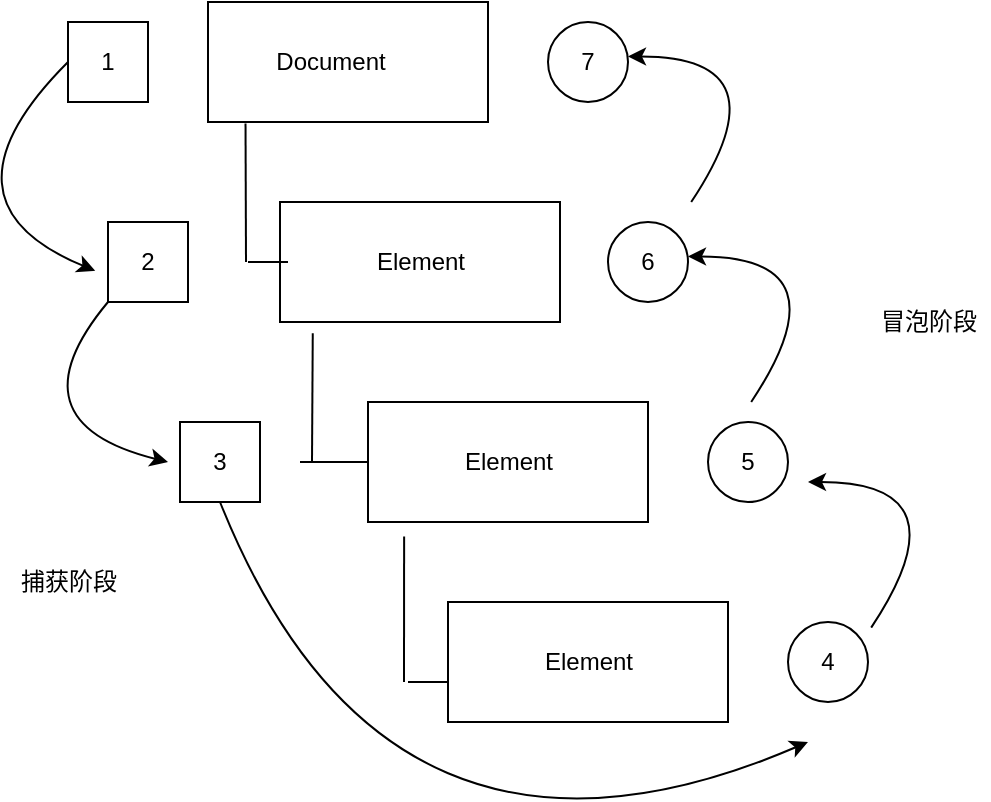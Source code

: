 <mxfile>
    <diagram id="BBLxinnOLxW2Rk2yzxX2" name="第 1 页">
        <mxGraphModel dx="712" dy="614" grid="1" gridSize="10" guides="1" tooltips="1" connect="1" arrows="1" fold="1" page="1" pageScale="1" pageWidth="827" pageHeight="1169" math="0" shadow="0">
            <root>
                <mxCell id="0"/>
                <mxCell id="1" parent="0"/>
                <mxCell id="2" value="" style="rounded=0;whiteSpace=wrap;html=1;" vertex="1" parent="1">
                    <mxGeometry x="160" y="130" width="140" height="60" as="geometry"/>
                </mxCell>
                <mxCell id="3" value="" style="rounded=0;whiteSpace=wrap;html=1;" vertex="1" parent="1">
                    <mxGeometry x="196" y="230" width="140" height="60" as="geometry"/>
                </mxCell>
                <mxCell id="4" value="Document" style="text;html=1;align=center;verticalAlign=middle;resizable=0;points=[];autosize=1;strokeColor=none;fillColor=none;" vertex="1" parent="1">
                    <mxGeometry x="186" y="150" width="70" height="20" as="geometry"/>
                </mxCell>
                <mxCell id="5" value="Element" style="text;html=1;align=center;verticalAlign=middle;resizable=0;points=[];autosize=1;strokeColor=none;fillColor=none;" vertex="1" parent="1">
                    <mxGeometry x="236" y="250" width="60" height="20" as="geometry"/>
                </mxCell>
                <mxCell id="7" value="" style="rounded=0;whiteSpace=wrap;html=1;" vertex="1" parent="1">
                    <mxGeometry x="280" y="430" width="140" height="60" as="geometry"/>
                </mxCell>
                <mxCell id="8" value="Element" style="text;html=1;align=center;verticalAlign=middle;resizable=0;points=[];autosize=1;strokeColor=none;fillColor=none;" vertex="1" parent="1">
                    <mxGeometry x="320" y="450" width="60" height="20" as="geometry"/>
                </mxCell>
                <mxCell id="10" value="" style="rounded=0;whiteSpace=wrap;html=1;" vertex="1" parent="1">
                    <mxGeometry x="240" y="330" width="140" height="60" as="geometry"/>
                </mxCell>
                <mxCell id="11" value="Element" style="text;html=1;align=center;verticalAlign=middle;resizable=0;points=[];autosize=1;strokeColor=none;fillColor=none;" vertex="1" parent="1">
                    <mxGeometry x="280" y="350" width="60" height="20" as="geometry"/>
                </mxCell>
                <mxCell id="12" value="" style="endArrow=none;html=1;entryX=0.134;entryY=1.013;entryDx=0;entryDy=0;entryPerimeter=0;curved=1;" edge="1" parent="1" target="2">
                    <mxGeometry width="50" height="50" relative="1" as="geometry">
                        <mxPoint x="179" y="260" as="sourcePoint"/>
                        <mxPoint x="460" y="350" as="targetPoint"/>
                    </mxGeometry>
                </mxCell>
                <mxCell id="13" value="" style="endArrow=none;html=1;curved=1;" edge="1" parent="1">
                    <mxGeometry width="50" height="50" relative="1" as="geometry">
                        <mxPoint x="180" y="260" as="sourcePoint"/>
                        <mxPoint x="200" y="260" as="targetPoint"/>
                    </mxGeometry>
                </mxCell>
                <mxCell id="14" value="" style="endArrow=none;html=1;exitDx=0;exitDy=0;exitPerimeter=0;startArrow=none;curved=1;" edge="1" parent="1">
                    <mxGeometry width="50" height="50" relative="1" as="geometry">
                        <mxPoint x="206" y="360" as="sourcePoint"/>
                        <mxPoint x="214" y="360" as="targetPoint"/>
                    </mxGeometry>
                </mxCell>
                <mxCell id="18" value="" style="endArrow=none;html=1;curved=1;exitX=0.129;exitY=1.12;exitDx=0;exitDy=0;exitPerimeter=0;" edge="1" parent="1" source="10">
                    <mxGeometry width="50" height="50" relative="1" as="geometry">
                        <mxPoint x="410" y="300" as="sourcePoint"/>
                        <mxPoint x="258" y="470" as="targetPoint"/>
                    </mxGeometry>
                </mxCell>
                <mxCell id="21" value="" style="endArrow=none;html=1;curved=1;" edge="1" parent="1">
                    <mxGeometry width="50" height="50" relative="1" as="geometry">
                        <mxPoint x="260" y="470" as="sourcePoint"/>
                        <mxPoint x="280" y="470" as="targetPoint"/>
                    </mxGeometry>
                </mxCell>
                <mxCell id="26" value="" style="endArrow=none;html=1;curved=1;entryX=0.117;entryY=1.093;entryDx=0;entryDy=0;entryPerimeter=0;" edge="1" parent="1" target="3">
                    <mxGeometry width="50" height="50" relative="1" as="geometry">
                        <mxPoint x="212" y="360" as="sourcePoint"/>
                        <mxPoint x="420" y="250" as="targetPoint"/>
                    </mxGeometry>
                </mxCell>
                <mxCell id="27" value="" style="endArrow=none;html=1;curved=1;entryX=0;entryY=0.5;entryDx=0;entryDy=0;" edge="1" parent="1" target="10">
                    <mxGeometry width="50" height="50" relative="1" as="geometry">
                        <mxPoint x="210" y="360" as="sourcePoint"/>
                        <mxPoint x="420" y="250" as="targetPoint"/>
                    </mxGeometry>
                </mxCell>
                <mxCell id="28" value="1" style="whiteSpace=wrap;html=1;aspect=fixed;" vertex="1" parent="1">
                    <mxGeometry x="90" y="140" width="40" height="40" as="geometry"/>
                </mxCell>
                <mxCell id="29" value="2" style="whiteSpace=wrap;html=1;aspect=fixed;" vertex="1" parent="1">
                    <mxGeometry x="110" y="240" width="40" height="40" as="geometry"/>
                </mxCell>
                <mxCell id="30" value="3" style="whiteSpace=wrap;html=1;aspect=fixed;" vertex="1" parent="1">
                    <mxGeometry x="146" y="340" width="40" height="40" as="geometry"/>
                </mxCell>
                <mxCell id="38" value="" style="endArrow=classic;html=1;curved=1;exitX=0;exitY=0.5;exitDx=0;exitDy=0;entryX=-0.16;entryY=0.61;entryDx=0;entryDy=0;entryPerimeter=0;" edge="1" parent="1" source="28" target="29">
                    <mxGeometry width="50" height="50" relative="1" as="geometry">
                        <mxPoint x="370" y="300" as="sourcePoint"/>
                        <mxPoint x="420" y="250" as="targetPoint"/>
                        <Array as="points">
                            <mxPoint x="20" y="230"/>
                        </Array>
                    </mxGeometry>
                </mxCell>
                <mxCell id="39" value="" style="endArrow=classic;html=1;curved=1;exitX=0;exitY=1;exitDx=0;exitDy=0;" edge="1" parent="1" source="29">
                    <mxGeometry width="50" height="50" relative="1" as="geometry">
                        <mxPoint x="370" y="300" as="sourcePoint"/>
                        <mxPoint x="140" y="360" as="targetPoint"/>
                        <Array as="points">
                            <mxPoint x="60" y="340"/>
                        </Array>
                    </mxGeometry>
                </mxCell>
                <mxCell id="40" value="" style="endArrow=classic;html=1;curved=1;exitX=0.5;exitY=1;exitDx=0;exitDy=0;" edge="1" parent="1" source="30">
                    <mxGeometry width="50" height="50" relative="1" as="geometry">
                        <mxPoint x="370" y="300" as="sourcePoint"/>
                        <mxPoint x="460" y="500" as="targetPoint"/>
                        <Array as="points">
                            <mxPoint x="250" y="590"/>
                        </Array>
                    </mxGeometry>
                </mxCell>
                <mxCell id="41" value="4" style="ellipse;whiteSpace=wrap;html=1;aspect=fixed;" vertex="1" parent="1">
                    <mxGeometry x="450" y="440" width="40" height="40" as="geometry"/>
                </mxCell>
                <mxCell id="42" value="5" style="ellipse;whiteSpace=wrap;html=1;aspect=fixed;" vertex="1" parent="1">
                    <mxGeometry x="410" y="340" width="40" height="40" as="geometry"/>
                </mxCell>
                <mxCell id="43" value="6" style="ellipse;whiteSpace=wrap;html=1;aspect=fixed;" vertex="1" parent="1">
                    <mxGeometry x="360" y="240" width="40" height="40" as="geometry"/>
                </mxCell>
                <mxCell id="44" value="7" style="ellipse;whiteSpace=wrap;html=1;aspect=fixed;" vertex="1" parent="1">
                    <mxGeometry x="330" y="140" width="40" height="40" as="geometry"/>
                </mxCell>
                <mxCell id="45" value="" style="endArrow=classic;html=1;curved=1;exitX=1.04;exitY=0.07;exitDx=0;exitDy=0;exitPerimeter=0;" edge="1" parent="1" source="41">
                    <mxGeometry width="50" height="50" relative="1" as="geometry">
                        <mxPoint x="370" y="300" as="sourcePoint"/>
                        <mxPoint x="460" y="370" as="targetPoint"/>
                        <Array as="points">
                            <mxPoint x="540" y="370"/>
                        </Array>
                    </mxGeometry>
                </mxCell>
                <mxCell id="46" value="" style="endArrow=classic;html=1;curved=1;exitX=1.04;exitY=0.07;exitDx=0;exitDy=0;exitPerimeter=0;" edge="1" parent="1">
                    <mxGeometry width="50" height="50" relative="1" as="geometry">
                        <mxPoint x="431.6" y="330.0" as="sourcePoint"/>
                        <mxPoint x="400" y="257.2" as="targetPoint"/>
                        <Array as="points">
                            <mxPoint x="480" y="257.2"/>
                        </Array>
                    </mxGeometry>
                </mxCell>
                <mxCell id="47" value="" style="endArrow=classic;html=1;curved=1;exitX=1.04;exitY=0.07;exitDx=0;exitDy=0;exitPerimeter=0;" edge="1" parent="1">
                    <mxGeometry width="50" height="50" relative="1" as="geometry">
                        <mxPoint x="401.6" y="230" as="sourcePoint"/>
                        <mxPoint x="370" y="157.2" as="targetPoint"/>
                        <Array as="points">
                            <mxPoint x="450" y="157.2"/>
                        </Array>
                    </mxGeometry>
                </mxCell>
                <mxCell id="48" value="捕获阶段" style="text;html=1;align=center;verticalAlign=middle;resizable=0;points=[];autosize=1;strokeColor=none;fillColor=none;" vertex="1" parent="1">
                    <mxGeometry x="60" y="410" width="60" height="20" as="geometry"/>
                </mxCell>
                <mxCell id="49" value="冒泡阶段" style="text;html=1;align=center;verticalAlign=middle;resizable=0;points=[];autosize=1;strokeColor=none;fillColor=none;" vertex="1" parent="1">
                    <mxGeometry x="490" y="280" width="60" height="20" as="geometry"/>
                </mxCell>
            </root>
        </mxGraphModel>
    </diagram>
</mxfile>